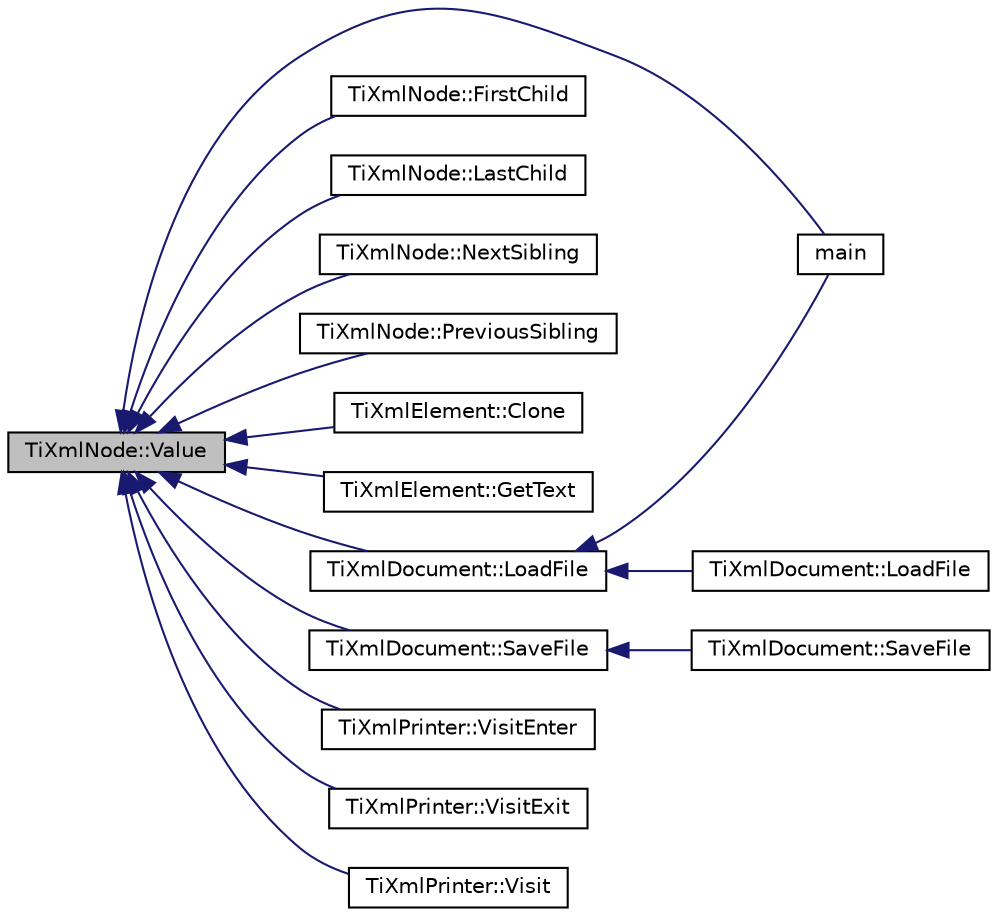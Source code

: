 digraph "TiXmlNode::Value"
{
  edge [fontname="Helvetica",fontsize="10",labelfontname="Helvetica",labelfontsize="10"];
  node [fontname="Helvetica",fontsize="10",shape=record];
  rankdir="LR";
  Node1 [label="TiXmlNode::Value",height=0.2,width=0.4,color="black", fillcolor="grey75", style="filled" fontcolor="black"];
  Node1 -> Node2 [dir="back",color="midnightblue",fontsize="10",style="solid"];
  Node2 [label="main",height=0.2,width=0.4,color="black", fillcolor="white", style="filled",URL="$echo_8cpp.html#a0ddf1224851353fc92bfbff6f499fa97"];
  Node1 -> Node3 [dir="back",color="midnightblue",fontsize="10",style="solid"];
  Node3 [label="TiXmlNode::FirstChild",height=0.2,width=0.4,color="black", fillcolor="white", style="filled",URL="$class_ti_xml_node.html#ab5f722624113c8203227de4f56576d31"];
  Node1 -> Node4 [dir="back",color="midnightblue",fontsize="10",style="solid"];
  Node4 [label="TiXmlNode::LastChild",height=0.2,width=0.4,color="black", fillcolor="white", style="filled",URL="$class_ti_xml_node.html#acdd3fdc436aa7433023310a041e5e63f"];
  Node1 -> Node5 [dir="back",color="midnightblue",fontsize="10",style="solid"];
  Node5 [label="TiXmlNode::NextSibling",height=0.2,width=0.4,color="black", fillcolor="white", style="filled",URL="$class_ti_xml_node.html#acaf9dc17531ac041f602f9ad579573ea",tooltip="Navigate to a sibling node with the given &#39;value&#39;. "];
  Node1 -> Node6 [dir="back",color="midnightblue",fontsize="10",style="solid"];
  Node6 [label="TiXmlNode::PreviousSibling",height=0.2,width=0.4,color="black", fillcolor="white", style="filled",URL="$class_ti_xml_node.html#abbb3b8c1f38fa7b9e52d584a4aeca795",tooltip="Navigate to a sibling node. "];
  Node1 -> Node7 [dir="back",color="midnightblue",fontsize="10",style="solid"];
  Node7 [label="TiXmlElement::Clone",height=0.2,width=0.4,color="black", fillcolor="white", style="filled",URL="$class_ti_xml_element.html#a13f6df105ebb1e8dc636e75cc883be32",tooltip="Creates a new Element and returns it - the returned element is a copy. "];
  Node1 -> Node8 [dir="back",color="midnightblue",fontsize="10",style="solid"];
  Node8 [label="TiXmlElement::GetText",height=0.2,width=0.4,color="black", fillcolor="white", style="filled",URL="$class_ti_xml_element.html#aa6dedd8a146acf3b1bc0903deb2d411a"];
  Node1 -> Node9 [dir="back",color="midnightblue",fontsize="10",style="solid"];
  Node9 [label="TiXmlDocument::LoadFile",height=0.2,width=0.4,color="black", fillcolor="white", style="filled",URL="$class_ti_xml_document.html#a4c852a889c02cf251117fd1d9fe1845f"];
  Node9 -> Node2 [dir="back",color="midnightblue",fontsize="10",style="solid"];
  Node9 -> Node10 [dir="back",color="midnightblue",fontsize="10",style="solid"];
  Node10 [label="TiXmlDocument::LoadFile",height=0.2,width=0.4,color="black", fillcolor="white", style="filled",URL="$class_ti_xml_document.html#a879cdf5e981b8b2d2ef82f2546dd28fb",tooltip="Load a file using the given filename. Returns true if successful. "];
  Node1 -> Node11 [dir="back",color="midnightblue",fontsize="10",style="solid"];
  Node11 [label="TiXmlDocument::SaveFile",height=0.2,width=0.4,color="black", fillcolor="white", style="filled",URL="$class_ti_xml_document.html#a21c0aeb0d0a720169ad4ac89523ebe93",tooltip="Save a file using the current document value. Returns true if successful. "];
  Node11 -> Node12 [dir="back",color="midnightblue",fontsize="10",style="solid"];
  Node12 [label="TiXmlDocument::SaveFile",height=0.2,width=0.4,color="black", fillcolor="white", style="filled",URL="$class_ti_xml_document.html#ae869f5ebf7fc54c4a1d737fb4689fd44",tooltip="Save a file using the given filename. Returns true if successful. "];
  Node1 -> Node13 [dir="back",color="midnightblue",fontsize="10",style="solid"];
  Node13 [label="TiXmlPrinter::VisitEnter",height=0.2,width=0.4,color="black", fillcolor="white", style="filled",URL="$class_ti_xml_printer.html#a6dccaf5ee4979f13877690afe28721e8",tooltip="Visit an element. "];
  Node1 -> Node14 [dir="back",color="midnightblue",fontsize="10",style="solid"];
  Node14 [label="TiXmlPrinter::VisitExit",height=0.2,width=0.4,color="black", fillcolor="white", style="filled",URL="$class_ti_xml_printer.html#ae6a1df8271df4bf62d7873c38e34aa69",tooltip="Visit an element. "];
  Node1 -> Node15 [dir="back",color="midnightblue",fontsize="10",style="solid"];
  Node15 [label="TiXmlPrinter::Visit",height=0.2,width=0.4,color="black", fillcolor="white", style="filled",URL="$class_ti_xml_printer.html#a0857c5d32c59b9a257f9a49cb9411df5",tooltip="Visit a text node. "];
}
